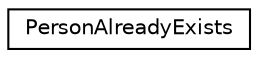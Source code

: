digraph "Graphical Class Hierarchy"
{
 // LATEX_PDF_SIZE
  edge [fontname="Helvetica",fontsize="10",labelfontname="Helvetica",labelfontsize="10"];
  node [fontname="Helvetica",fontsize="10",shape=record];
  rankdir="LR";
  Node0 [label="PersonAlreadyExists",height=0.2,width=0.4,color="black", fillcolor="white", style="filled",URL="$class_person_already_exists.html",tooltip=" "];
}
